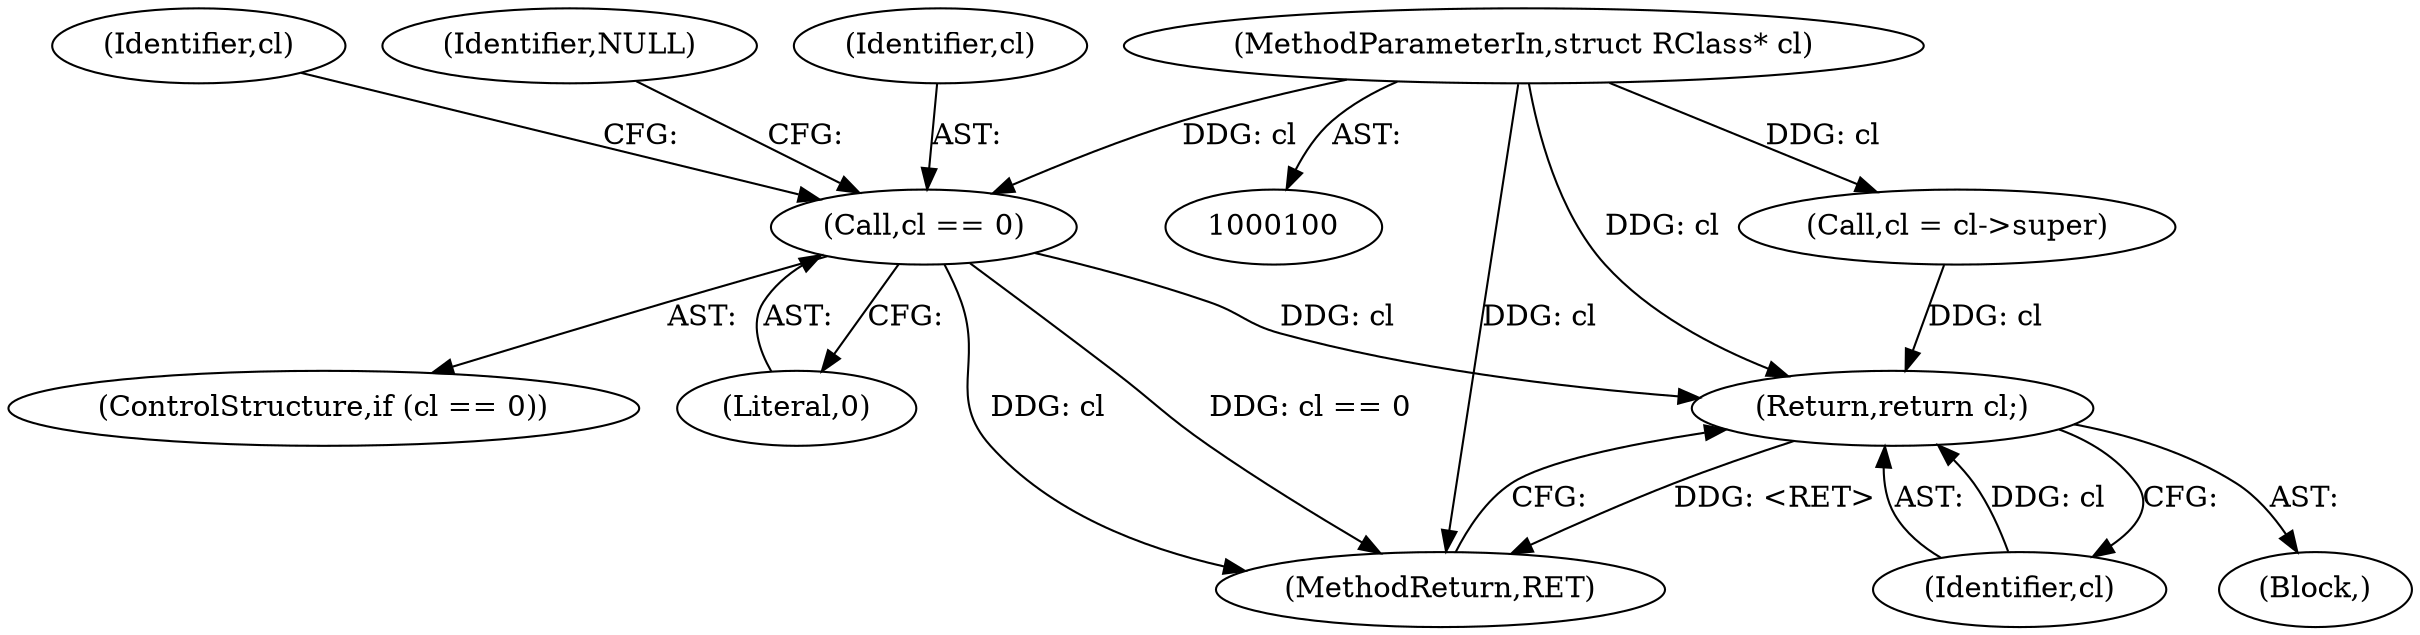 digraph "0_mruby_faa4eaf6803bd11669bc324b4c34e7162286bfa3@pointer" {
"1000104" [label="(Call,cl == 0)"];
"1000101" [label="(MethodParameterIn,struct RClass* cl)"];
"1000127" [label="(Return,return cl;)"];
"1000129" [label="(MethodReturn,RET)"];
"1000104" [label="(Call,cl == 0)"];
"1000127" [label="(Return,return cl;)"];
"1000105" [label="(Identifier,cl)"];
"1000113" [label="(Identifier,cl)"];
"1000103" [label="(ControlStructure,if (cl == 0))"];
"1000128" [label="(Identifier,cl)"];
"1000122" [label="(Call,cl = cl->super)"];
"1000106" [label="(Literal,0)"];
"1000101" [label="(MethodParameterIn,struct RClass* cl)"];
"1000102" [label="(Block,)"];
"1000108" [label="(Identifier,NULL)"];
"1000104" -> "1000103"  [label="AST: "];
"1000104" -> "1000106"  [label="CFG: "];
"1000105" -> "1000104"  [label="AST: "];
"1000106" -> "1000104"  [label="AST: "];
"1000108" -> "1000104"  [label="CFG: "];
"1000113" -> "1000104"  [label="CFG: "];
"1000104" -> "1000129"  [label="DDG: cl == 0"];
"1000104" -> "1000129"  [label="DDG: cl"];
"1000101" -> "1000104"  [label="DDG: cl"];
"1000104" -> "1000127"  [label="DDG: cl"];
"1000101" -> "1000100"  [label="AST: "];
"1000101" -> "1000129"  [label="DDG: cl"];
"1000101" -> "1000122"  [label="DDG: cl"];
"1000101" -> "1000127"  [label="DDG: cl"];
"1000127" -> "1000102"  [label="AST: "];
"1000127" -> "1000128"  [label="CFG: "];
"1000128" -> "1000127"  [label="AST: "];
"1000129" -> "1000127"  [label="CFG: "];
"1000127" -> "1000129"  [label="DDG: <RET>"];
"1000128" -> "1000127"  [label="DDG: cl"];
"1000122" -> "1000127"  [label="DDG: cl"];
}
